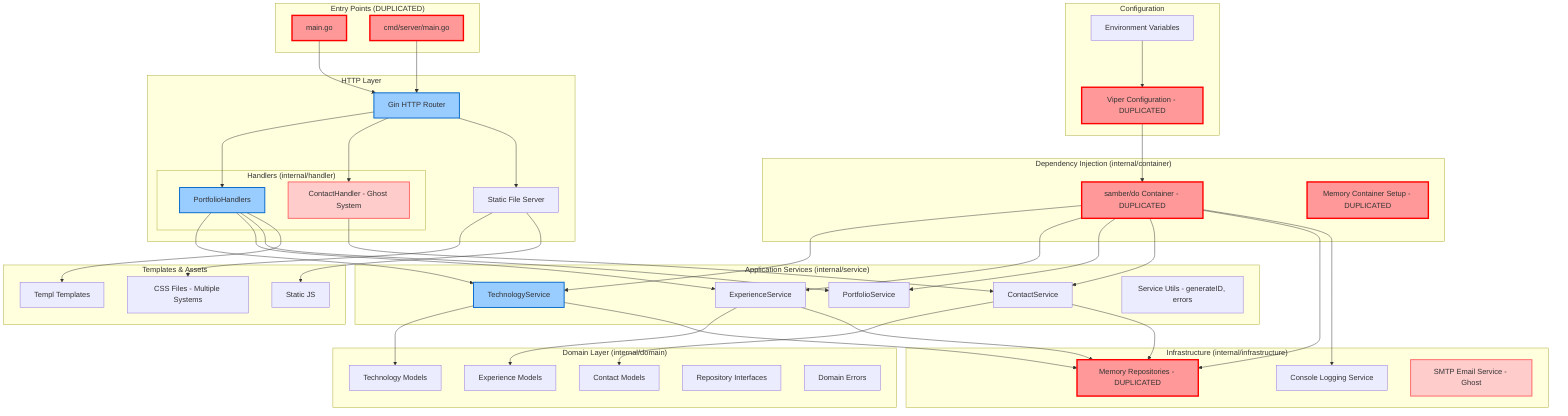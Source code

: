 graph TB
    %% Current Holger Hahn Website Architecture
    
    subgraph "Entry Points (DUPLICATED)"
        Main[main.go]
        CmdServer[cmd/server/main.go]
    end
    
    subgraph "HTTP Layer"
        GinRouter[Gin HTTP Router]
        StaticFiles[Static File Server]
        
        subgraph "Handlers (internal/handler)"
            PortfolioHandlers[PortfolioHandlers]
            ContactHandler[ContactHandler - Ghost System]
        end
    end
    
    subgraph "Application Services (internal/service)"
        TechService[TechnologyService]
        ExpService[ExperienceService] 
        PortfolioService[PortfolioService]
        ContactService[ContactService]
        Utils[Service Utils - generateID, errors]
    end
    
    subgraph "Domain Layer (internal/domain)"
        TechModel[Technology Models]
        ExpModel[Experience Models]
        ContactModel[Contact Models]
        Repositories[Repository Interfaces]
        DomainErrors[Domain Errors]
    end
    
    subgraph "Infrastructure (internal/infrastructure)"
        MemoryRepos[Memory Repositories - DUPLICATED]
        ConsoleLogging[Console Logging Service]
        SMTPEmail[SMTP Email Service - Ghost]
    end
    
    subgraph "Dependency Injection (internal/container)"
        DIContainer[samber/do Container - DUPLICATED]
        MemoryContainer[Memory Container Setup - DUPLICATED]
    end
    
    subgraph "Templates & Assets"
        TemplFiles[Templ Templates]
        CSS[CSS Files - Multiple Systems]
        JavaScript[Static JS]
    end
    
    subgraph "Configuration"
        Config[Viper Configuration - DUPLICATED]
        EnvVars[Environment Variables]
    end
    
    %% Connections
    Main --> GinRouter
    CmdServer --> GinRouter
    GinRouter --> PortfolioHandlers
    GinRouter --> ContactHandler
    GinRouter --> StaticFiles
    
    PortfolioHandlers --> TechService
    PortfolioHandlers --> ExpService
    PortfolioHandlers --> PortfolioService
    ContactHandler --> ContactService
    
    TechService --> TechModel
    ExpService --> ExpModel
    ContactService --> ContactModel
    
    TechService --> MemoryRepos
    ExpService --> MemoryRepos
    ContactService --> MemoryRepos
    
    DIContainer --> TechService
    DIContainer --> ExpService
    DIContainer --> PortfolioService
    DIContainer --> ContactService
    DIContainer --> MemoryRepos
    DIContainer --> ConsoleLogging
    
    PortfolioHandlers --> TemplFiles
    StaticFiles --> CSS
    StaticFiles --> JavaScript
    
    Config --> DIContainer
    EnvVars --> Config
    
    %% Styling
    classDef duplicate fill:#ff9999,stroke:#ff0000,stroke-width:3px
    classDef ghost fill:#ffcccc,stroke:#ff6666,stroke-width:2px
    classDef core fill:#99ccff,stroke:#0066cc,stroke-width:2px
    
    class Main,CmdServer,MemoryRepos,DIContainer,MemoryContainer,Config duplicate
    class ContactHandler,SMTPEmail ghost
    class GinRouter,PortfolioHandlers,TechService core